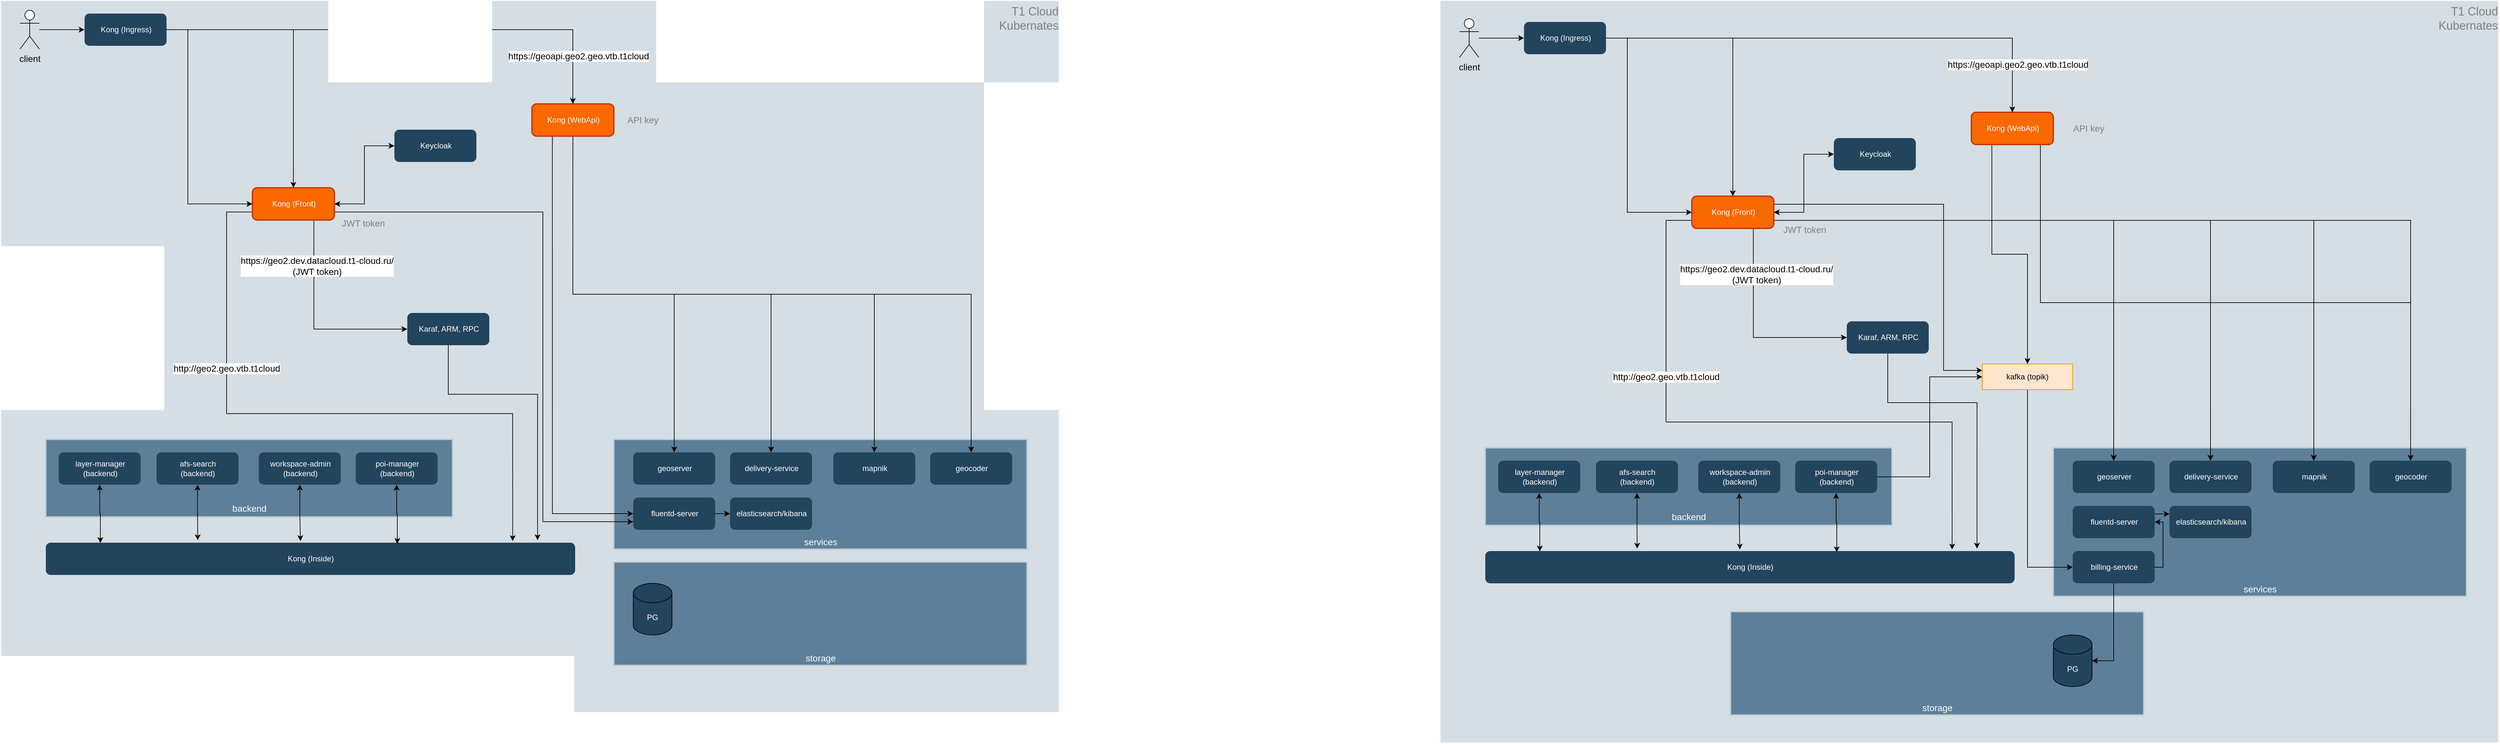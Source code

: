 <mxfile version="20.3.0" type="github">
  <diagram id="6a731a19-8d31-9384-78a2-239565b7b9f0" name="Page-1">
    <mxGraphModel dx="3200" dy="1961" grid="1" gridSize="10" guides="1" tooltips="1" connect="1" arrows="1" fold="1" page="1" pageScale="1" pageWidth="1169" pageHeight="827" background="none" math="0" shadow="0">
      <root>
        <mxCell id="0" />
        <mxCell id="1" parent="0" />
        <mxCell id="kNpQ0YJn1C1lWgYco5G6-154" value="&lt;font color=&quot;#808080&quot;&gt;Т1 Cloud&lt;br&gt;Kubernates&lt;br&gt;&lt;/font&gt;" style="strokeColor=#FFFFFF;fillColor=#BAC8D3;fontSize=18;strokeWidth=2;fontFamily=Helvetica;html=1;opacity=60;verticalAlign=top;align=right;" parent="1" vertex="1">
          <mxGeometry x="-1150" y="-120" width="1640" height="1103" as="geometry" />
        </mxCell>
        <mxCell id="GQ7Lvsu4GYa7vV83-Fdy-114" value="storage" style="strokeColor=#BAC8D3;fillColor=#5d7f99;fontSize=14;strokeWidth=2;horizontal=1;fontFamily=Helvetica;html=1;labelBackgroundColor=none;fontColor=#FFFFFF;verticalAlign=bottom;" parent="1" vertex="1">
          <mxGeometry x="-200" y="750" width="640" height="160" as="geometry" />
        </mxCell>
        <mxCell id="kNpQ0YJn1C1lWgYco5G6-227" style="edgeStyle=orthogonalEdgeStyle;rounded=0;orthogonalLoop=1;jettySize=auto;html=1;entryX=0.5;entryY=0;entryDx=0;entryDy=0;fontSize=14;fontColor=#808080;startArrow=none;startFill=0;" parent="1" source="kNpQ0YJn1C1lWgYco5G6-224" target="kNpQ0YJn1C1lWgYco5G6-144" edge="1">
          <mxGeometry relative="1" as="geometry" />
        </mxCell>
        <mxCell id="kNpQ0YJn1C1lWgYco5G6-166" value="services" style="strokeColor=#BAC8D3;fillColor=#5d7f99;fontSize=14;strokeWidth=2;horizontal=1;fontFamily=Helvetica;html=1;labelBackgroundColor=none;fontColor=#FFFFFF;verticalAlign=bottom;" parent="1" vertex="1">
          <mxGeometry x="-200" y="560" width="640" height="170" as="geometry" />
        </mxCell>
        <mxCell id="kNpQ0YJn1C1lWgYco5G6-163" value="&lt;font style=&quot;font-size: 14px;&quot;&gt;backend&lt;/font&gt;" style="strokeColor=#BAC8D3;fillColor=#5d7f99;fontSize=19;strokeWidth=2;horizontal=1;fontFamily=Helvetica;html=1;labelBackgroundColor=none;fontColor=#FFFFFF;verticalAlign=bottom;" parent="1" vertex="1">
          <mxGeometry x="-1080" y="560" width="630" height="120" as="geometry" />
        </mxCell>
        <mxCell id="kNpQ0YJn1C1lWgYco5G6-237" style="edgeStyle=orthogonalEdgeStyle;rounded=0;orthogonalLoop=1;jettySize=auto;html=1;exitX=0.75;exitY=1;exitDx=0;exitDy=0;entryX=0;entryY=0.5;entryDx=0;entryDy=0;fontSize=14;fontColor=#808080;startArrow=none;startFill=0;" parent="1" source="kNpQ0YJn1C1lWgYco5G6-144" target="kNpQ0YJn1C1lWgYco5G6-147" edge="1">
          <mxGeometry relative="1" as="geometry" />
        </mxCell>
        <mxCell id="kNpQ0YJn1C1lWgYco5G6-238" style="edgeStyle=orthogonalEdgeStyle;rounded=0;orthogonalLoop=1;jettySize=auto;html=1;exitX=1;exitY=0.5;exitDx=0;exitDy=0;entryX=0;entryY=0.5;entryDx=0;entryDy=0;fontSize=14;fontColor=#808080;startArrow=classic;startFill=1;" parent="1" source="kNpQ0YJn1C1lWgYco5G6-144" target="kNpQ0YJn1C1lWgYco5G6-152" edge="1">
          <mxGeometry relative="1" as="geometry" />
        </mxCell>
        <mxCell id="kNpQ0YJn1C1lWgYco5G6-239" style="edgeStyle=orthogonalEdgeStyle;rounded=0;orthogonalLoop=1;jettySize=auto;html=1;exitX=0;exitY=0.75;exitDx=0;exitDy=0;entryX=0.882;entryY=-0.049;entryDx=0;entryDy=0;entryPerimeter=0;fontSize=14;fontColor=#808080;startArrow=none;startFill=0;" parent="1" source="kNpQ0YJn1C1lWgYco5G6-144" target="kNpQ0YJn1C1lWgYco5G6-145" edge="1">
          <mxGeometry relative="1" as="geometry">
            <Array as="points">
              <mxPoint x="-800" y="207" />
              <mxPoint x="-800" y="520" />
              <mxPoint x="-357" y="520" />
            </Array>
          </mxGeometry>
        </mxCell>
        <mxCell id="TXz0VcWXLnbXg2Iv4XQg-5" style="edgeStyle=orthogonalEdgeStyle;rounded=0;orthogonalLoop=1;jettySize=auto;html=1;exitX=1;exitY=0.75;exitDx=0;exitDy=0;entryX=0;entryY=0.75;entryDx=0;entryDy=0;fontColor=#FFFFFF;" edge="1" parent="1" source="kNpQ0YJn1C1lWgYco5G6-144" target="GQ7Lvsu4GYa7vV83-Fdy-4">
          <mxGeometry relative="1" as="geometry">
            <Array as="points">
              <mxPoint x="-310" y="207" />
              <mxPoint x="-310" y="688" />
            </Array>
          </mxGeometry>
        </mxCell>
        <mxCell id="kNpQ0YJn1C1lWgYco5G6-144" value="Kong (Front)" style="rounded=1;fillColor=#fa6800;strokeColor=#C73500;strokeWidth=2;fontFamily=Helvetica;html=1;fontColor=#FFFFFF;" parent="1" vertex="1">
          <mxGeometry x="-759.996" y="170" width="127" height="50" as="geometry" />
        </mxCell>
        <mxCell id="kNpQ0YJn1C1lWgYco5G6-145" value="&lt;font color=&quot;#ffffff&quot;&gt;Kong (Inside)&lt;/font&gt;" style="rounded=1;fillColor=#23445D;strokeColor=none;strokeWidth=2;fontFamily=Helvetica;html=1;gradientColor=none;" parent="1" vertex="1">
          <mxGeometry x="-1080" y="720" width="820" height="50" as="geometry" />
        </mxCell>
        <mxCell id="kNpQ0YJn1C1lWgYco5G6-228" style="edgeStyle=orthogonalEdgeStyle;rounded=0;orthogonalLoop=1;jettySize=auto;html=1;exitX=0.5;exitY=1;exitDx=0;exitDy=0;entryX=0.5;entryY=0;entryDx=0;entryDy=0;fontSize=14;fontColor=#808080;startArrow=none;startFill=0;" parent="1" source="kNpQ0YJn1C1lWgYco5G6-146" target="kNpQ0YJn1C1lWgYco5G6-157" edge="1">
          <mxGeometry relative="1" as="geometry" />
        </mxCell>
        <mxCell id="kNpQ0YJn1C1lWgYco5G6-229" style="edgeStyle=orthogonalEdgeStyle;rounded=0;orthogonalLoop=1;jettySize=auto;html=1;entryX=0.5;entryY=0;entryDx=0;entryDy=0;fontSize=14;fontColor=#808080;startArrow=none;startFill=0;exitX=0.5;exitY=1;exitDx=0;exitDy=0;" parent="1" source="kNpQ0YJn1C1lWgYco5G6-146" target="kNpQ0YJn1C1lWgYco5G6-156" edge="1">
          <mxGeometry relative="1" as="geometry" />
        </mxCell>
        <mxCell id="kNpQ0YJn1C1lWgYco5G6-230" style="edgeStyle=orthogonalEdgeStyle;rounded=0;orthogonalLoop=1;jettySize=auto;html=1;exitX=0.5;exitY=1;exitDx=0;exitDy=0;entryX=0.5;entryY=0;entryDx=0;entryDy=0;fontSize=14;fontColor=#808080;startArrow=none;startFill=0;" parent="1" source="kNpQ0YJn1C1lWgYco5G6-146" target="kNpQ0YJn1C1lWgYco5G6-158" edge="1">
          <mxGeometry relative="1" as="geometry" />
        </mxCell>
        <mxCell id="kNpQ0YJn1C1lWgYco5G6-242" style="edgeStyle=orthogonalEdgeStyle;rounded=0;orthogonalLoop=1;jettySize=auto;html=1;exitX=0.5;exitY=1;exitDx=0;exitDy=0;entryX=0.5;entryY=0;entryDx=0;entryDy=0;fontSize=14;fontColor=#808080;startArrow=none;startFill=0;" parent="1" source="kNpQ0YJn1C1lWgYco5G6-146" target="kNpQ0YJn1C1lWgYco5G6-241" edge="1">
          <mxGeometry relative="1" as="geometry" />
        </mxCell>
        <mxCell id="TXz0VcWXLnbXg2Iv4XQg-7" style="edgeStyle=orthogonalEdgeStyle;rounded=0;orthogonalLoop=1;jettySize=auto;html=1;exitX=0.25;exitY=1;exitDx=0;exitDy=0;entryX=0;entryY=0.5;entryDx=0;entryDy=0;fontColor=#FFFFFF;" edge="1" parent="1" source="kNpQ0YJn1C1lWgYco5G6-146" target="GQ7Lvsu4GYa7vV83-Fdy-4">
          <mxGeometry relative="1" as="geometry" />
        </mxCell>
        <mxCell id="kNpQ0YJn1C1lWgYco5G6-146" value="&lt;font color=&quot;#ffffff&quot;&gt;Kong (WebApi)&lt;/font&gt;" style="rounded=1;fillColor=#fa6800;strokeColor=#C73500;strokeWidth=2;fontFamily=Helvetica;html=1;fontColor=#000000;" parent="1" vertex="1">
          <mxGeometry x="-326.996" y="40" width="127" height="50" as="geometry" />
        </mxCell>
        <mxCell id="kNpQ0YJn1C1lWgYco5G6-240" style="edgeStyle=orthogonalEdgeStyle;rounded=0;orthogonalLoop=1;jettySize=auto;html=1;exitX=0.5;exitY=1;exitDx=0;exitDy=0;entryX=0.929;entryY=-0.077;entryDx=0;entryDy=0;entryPerimeter=0;fontSize=14;fontColor=#808080;startArrow=none;startFill=0;" parent="1" source="kNpQ0YJn1C1lWgYco5G6-147" target="kNpQ0YJn1C1lWgYco5G6-145" edge="1">
          <mxGeometry relative="1" as="geometry">
            <Array as="points">
              <mxPoint x="-456" y="490" />
              <mxPoint x="-318" y="490" />
            </Array>
          </mxGeometry>
        </mxCell>
        <mxCell id="kNpQ0YJn1C1lWgYco5G6-147" value="&lt;span style=&quot;color: rgb(255, 255, 255);&quot;&gt;Karaf, ARM,&amp;nbsp;&lt;/span&gt;&lt;font color=&quot;#ffffff&quot;&gt;RPC&lt;/font&gt;" style="rounded=1;fillColor=#23445D;strokeColor=none;strokeWidth=2;fontFamily=Helvetica;html=1;gradientColor=none;" parent="1" vertex="1">
          <mxGeometry x="-519.996" y="364" width="127" height="50" as="geometry" />
        </mxCell>
        <mxCell id="kNpQ0YJn1C1lWgYco5G6-197" style="edgeStyle=orthogonalEdgeStyle;rounded=0;orthogonalLoop=1;jettySize=auto;html=1;entryX=0.287;entryY=-0.077;entryDx=0;entryDy=0;entryPerimeter=0;fontSize=14;startArrow=classic;startFill=1;" parent="1" source="kNpQ0YJn1C1lWgYco5G6-148" target="kNpQ0YJn1C1lWgYco5G6-145" edge="1">
          <mxGeometry relative="1" as="geometry" />
        </mxCell>
        <mxCell id="kNpQ0YJn1C1lWgYco5G6-148" value="&lt;font color=&quot;#ffffff&quot;&gt;afs-search&lt;br&gt;(backend)&lt;/font&gt;" style="rounded=1;fillColor=#23445D;strokeColor=none;strokeWidth=2;fontFamily=Helvetica;html=1;gradientColor=none;" parent="1" vertex="1">
          <mxGeometry x="-908.496" y="580" width="127" height="50" as="geometry" />
        </mxCell>
        <mxCell id="kNpQ0YJn1C1lWgYco5G6-198" style="edgeStyle=orthogonalEdgeStyle;rounded=0;orthogonalLoop=1;jettySize=auto;html=1;entryX=0.481;entryY=-0.049;entryDx=0;entryDy=0;entryPerimeter=0;fontSize=14;startArrow=classic;startFill=1;" parent="1" source="kNpQ0YJn1C1lWgYco5G6-149" target="kNpQ0YJn1C1lWgYco5G6-145" edge="1">
          <mxGeometry relative="1" as="geometry" />
        </mxCell>
        <mxCell id="kNpQ0YJn1C1lWgYco5G6-149" value="&lt;font color=&quot;#ffffff&quot;&gt;workspace-admin&lt;br&gt;(backend)&lt;/font&gt;" style="rounded=1;fillColor=#23445D;strokeColor=none;strokeWidth=2;fontFamily=Helvetica;html=1;gradientColor=none;" parent="1" vertex="1">
          <mxGeometry x="-749.996" y="580" width="127" height="50" as="geometry" />
        </mxCell>
        <mxCell id="kNpQ0YJn1C1lWgYco5G6-196" style="edgeStyle=orthogonalEdgeStyle;rounded=0;orthogonalLoop=1;jettySize=auto;html=1;exitX=0.5;exitY=1;exitDx=0;exitDy=0;entryX=0.103;entryY=0.009;entryDx=0;entryDy=0;entryPerimeter=0;fontSize=14;startArrow=classic;startFill=1;" parent="1" source="kNpQ0YJn1C1lWgYco5G6-150" target="kNpQ0YJn1C1lWgYco5G6-145" edge="1">
          <mxGeometry relative="1" as="geometry" />
        </mxCell>
        <mxCell id="kNpQ0YJn1C1lWgYco5G6-150" value="&lt;font color=&quot;#ffffff&quot;&gt;layer-manager&lt;br&gt;(backend)&lt;/font&gt;" style="rounded=1;fillColor=#23445D;strokeColor=none;strokeWidth=2;fontFamily=Helvetica;html=1;gradientColor=none;" parent="1" vertex="1">
          <mxGeometry x="-1059.996" y="580" width="127" height="50" as="geometry" />
        </mxCell>
        <mxCell id="kNpQ0YJn1C1lWgYco5G6-199" style="edgeStyle=orthogonalEdgeStyle;rounded=0;orthogonalLoop=1;jettySize=auto;html=1;entryX=0.664;entryY=0.037;entryDx=0;entryDy=0;entryPerimeter=0;fontSize=14;startArrow=classic;startFill=1;" parent="1" source="kNpQ0YJn1C1lWgYco5G6-151" target="kNpQ0YJn1C1lWgYco5G6-145" edge="1">
          <mxGeometry relative="1" as="geometry" />
        </mxCell>
        <mxCell id="kNpQ0YJn1C1lWgYco5G6-151" value="&lt;font color=&quot;#ffffff&quot;&gt;poi-manager&lt;br&gt;(backend)&lt;/font&gt;" style="rounded=1;fillColor=#23445D;strokeColor=none;strokeWidth=2;fontFamily=Helvetica;html=1;gradientColor=none;" parent="1" vertex="1">
          <mxGeometry x="-599.996" y="580" width="127" height="50" as="geometry" />
        </mxCell>
        <mxCell id="kNpQ0YJn1C1lWgYco5G6-152" value="&lt;font color=&quot;#ffffff&quot;&gt;Keycloak&lt;/font&gt;" style="rounded=1;fillColor=#23445D;strokeColor=none;strokeWidth=2;fontFamily=Helvetica;html=1;gradientColor=none;" parent="1" vertex="1">
          <mxGeometry x="-539.996" y="80" width="127" height="50" as="geometry" />
        </mxCell>
        <mxCell id="kNpQ0YJn1C1lWgYco5G6-156" value="&lt;font color=&quot;#ffffff&quot;&gt;delivery-service&lt;br&gt;&lt;/font&gt;" style="rounded=1;fillColor=#23445D;strokeColor=none;strokeWidth=2;fontFamily=Helvetica;html=1;gradientColor=none;" parent="1" vertex="1">
          <mxGeometry x="-19.996" y="580" width="127" height="50" as="geometry" />
        </mxCell>
        <mxCell id="kNpQ0YJn1C1lWgYco5G6-157" value="&lt;font color=&quot;#ffffff&quot;&gt;geoserver&lt;br&gt;&lt;/font&gt;" style="rounded=1;fillColor=#23445D;strokeColor=none;strokeWidth=2;fontFamily=Helvetica;html=1;gradientColor=none;" parent="1" vertex="1">
          <mxGeometry x="-169.996" y="580" width="127" height="50" as="geometry" />
        </mxCell>
        <mxCell id="kNpQ0YJn1C1lWgYco5G6-158" value="&lt;font color=&quot;#ffffff&quot;&gt;mapnik&lt;br&gt;&lt;/font&gt;" style="rounded=1;fillColor=#23445D;strokeColor=none;strokeWidth=2;fontFamily=Helvetica;html=1;gradientColor=none;" parent="1" vertex="1">
          <mxGeometry x="140.004" y="580" width="127" height="50" as="geometry" />
        </mxCell>
        <mxCell id="kNpQ0YJn1C1lWgYco5G6-173" style="edgeStyle=orthogonalEdgeStyle;rounded=0;orthogonalLoop=1;jettySize=auto;html=1;entryX=0.5;entryY=0;entryDx=0;entryDy=0;fontSize=14;exitX=1;exitY=0.5;exitDx=0;exitDy=0;" parent="1" source="kNpQ0YJn1C1lWgYco5G6-224" target="kNpQ0YJn1C1lWgYco5G6-146" edge="1">
          <mxGeometry relative="1" as="geometry" />
        </mxCell>
        <mxCell id="kNpQ0YJn1C1lWgYco5G6-213" value="https://geoapi.geo2.geo.vtb.t1cloud" style="edgeLabel;html=1;align=center;verticalAlign=middle;resizable=0;points=[];fontSize=14;" parent="kNpQ0YJn1C1lWgYco5G6-173" vertex="1" connectable="0">
          <mxGeometry x="0.695" y="4" relative="1" as="geometry">
            <mxPoint x="4" y="39" as="offset" />
          </mxGeometry>
        </mxCell>
        <mxCell id="kNpQ0YJn1C1lWgYco5G6-187" value="http://geo2.geo.vtb.t1cloud" style="edgeStyle=orthogonalEdgeStyle;rounded=0;orthogonalLoop=1;jettySize=auto;html=1;entryX=0;entryY=0.5;entryDx=0;entryDy=0;fontSize=14;exitX=1;exitY=0.5;exitDx=0;exitDy=0;" parent="1" source="kNpQ0YJn1C1lWgYco5G6-224" target="kNpQ0YJn1C1lWgYco5G6-144" edge="1">
          <mxGeometry x="0.801" y="-255" relative="1" as="geometry">
            <Array as="points">
              <mxPoint x="-860" y="-75" />
              <mxPoint x="-860" y="195" />
            </Array>
            <mxPoint as="offset" />
          </mxGeometry>
        </mxCell>
        <mxCell id="kNpQ0YJn1C1lWgYco5G6-211" value="https://geo2.dev.datacloud.t1-cloud.ru/&lt;br&gt;(JWT token)" style="edgeLabel;html=1;align=center;verticalAlign=middle;resizable=0;points=[];fontSize=14;" parent="kNpQ0YJn1C1lWgYco5G6-187" vertex="1" connectable="0">
          <mxGeometry x="-0.58" relative="1" as="geometry">
            <mxPoint x="200" y="314" as="offset" />
          </mxGeometry>
        </mxCell>
        <mxCell id="kNpQ0YJn1C1lWgYco5G6-233" style="edgeStyle=orthogonalEdgeStyle;rounded=0;orthogonalLoop=1;jettySize=auto;html=1;entryX=0;entryY=0.5;entryDx=0;entryDy=0;fontSize=14;fontColor=#808080;startArrow=none;startFill=0;" parent="1" source="kNpQ0YJn1C1lWgYco5G6-169" target="kNpQ0YJn1C1lWgYco5G6-224" edge="1">
          <mxGeometry relative="1" as="geometry" />
        </mxCell>
        <mxCell id="kNpQ0YJn1C1lWgYco5G6-169" value="client" style="shape=umlActor;verticalLabelPosition=bottom;verticalAlign=top;html=1;outlineConnect=0;fontSize=14;" parent="1" vertex="1">
          <mxGeometry x="-1120" y="-105" width="30" height="60" as="geometry" />
        </mxCell>
        <mxCell id="kNpQ0YJn1C1lWgYco5G6-224" value="&lt;font color=&quot;#ffffff&quot;&gt;Kong (Ingress)&lt;/font&gt;" style="rounded=1;fillColor=#23445D;strokeColor=none;strokeWidth=2;fontFamily=Helvetica;html=1;gradientColor=none;" parent="1" vertex="1">
          <mxGeometry x="-1019.996" y="-100" width="127" height="50" as="geometry" />
        </mxCell>
        <mxCell id="kNpQ0YJn1C1lWgYco5G6-241" value="&lt;font color=&quot;#ffffff&quot;&gt;geocoder&lt;br&gt;&lt;/font&gt;" style="rounded=1;fillColor=#23445D;strokeColor=none;strokeWidth=2;fontFamily=Helvetica;html=1;gradientColor=none;" parent="1" vertex="1">
          <mxGeometry x="290.004" y="580" width="127" height="50" as="geometry" />
        </mxCell>
        <mxCell id="GQ7Lvsu4GYa7vV83-Fdy-14" style="edgeStyle=orthogonalEdgeStyle;rounded=0;orthogonalLoop=1;jettySize=auto;html=1;exitX=1;exitY=0.5;exitDx=0;exitDy=0;fontColor=#FFFFFF;" parent="1" source="GQ7Lvsu4GYa7vV83-Fdy-4" edge="1">
          <mxGeometry relative="1" as="geometry">
            <mxPoint x="-20" y="675" as="targetPoint" />
          </mxGeometry>
        </mxCell>
        <mxCell id="GQ7Lvsu4GYa7vV83-Fdy-4" value="&lt;font color=&quot;#ffffff&quot;&gt;fluentd-server&lt;br&gt;&lt;/font&gt;" style="rounded=1;fillColor=#23445D;strokeColor=none;strokeWidth=2;fontFamily=Helvetica;html=1;gradientColor=none;" parent="1" vertex="1">
          <mxGeometry x="-169.996" y="650" width="127" height="50" as="geometry" />
        </mxCell>
        <mxCell id="GQ7Lvsu4GYa7vV83-Fdy-13" value="&lt;font color=&quot;#ffffff&quot;&gt;elasticsearch/kibana&lt;br&gt;&lt;/font&gt;" style="rounded=1;fillColor=#23445D;strokeColor=none;strokeWidth=2;fontFamily=Helvetica;html=1;gradientColor=none;" parent="1" vertex="1">
          <mxGeometry x="-19.996" y="650" width="127" height="50" as="geometry" />
        </mxCell>
        <mxCell id="GQ7Lvsu4GYa7vV83-Fdy-64" value="&lt;font color=&quot;#808080&quot;&gt;Т1 Cloud&lt;br&gt;Kubernates&lt;br&gt;&lt;/font&gt;" style="strokeColor=#FFFFFF;fillColor=#BAC8D3;fontSize=18;strokeWidth=2;fontFamily=Helvetica;html=1;opacity=60;verticalAlign=top;align=right;" parent="1" vertex="1">
          <mxGeometry x="1080" y="-120" width="1640" height="1150" as="geometry" />
        </mxCell>
        <mxCell id="GQ7Lvsu4GYa7vV83-Fdy-65" style="edgeStyle=orthogonalEdgeStyle;rounded=0;orthogonalLoop=1;jettySize=auto;html=1;entryX=0.5;entryY=0;entryDx=0;entryDy=0;fontSize=14;fontColor=#808080;startArrow=none;startFill=0;" parent="1" source="GQ7Lvsu4GYa7vV83-Fdy-100" target="GQ7Lvsu4GYa7vV83-Fdy-71" edge="1">
          <mxGeometry relative="1" as="geometry" />
        </mxCell>
        <mxCell id="GQ7Lvsu4GYa7vV83-Fdy-66" value="services" style="strokeColor=#BAC8D3;fillColor=#5d7f99;fontSize=14;strokeWidth=2;horizontal=1;fontFamily=Helvetica;html=1;labelBackgroundColor=none;fontColor=#FFFFFF;verticalAlign=bottom;" parent="1" vertex="1">
          <mxGeometry x="2030" y="573" width="640" height="230" as="geometry" />
        </mxCell>
        <mxCell id="GQ7Lvsu4GYa7vV83-Fdy-67" value="&lt;font style=&quot;font-size: 14px;&quot;&gt;backend&lt;/font&gt;" style="strokeColor=#BAC8D3;fillColor=#5d7f99;fontSize=19;strokeWidth=2;horizontal=1;fontFamily=Helvetica;html=1;labelBackgroundColor=none;fontColor=#FFFFFF;verticalAlign=bottom;" parent="1" vertex="1">
          <mxGeometry x="1150" y="573" width="630" height="120" as="geometry" />
        </mxCell>
        <mxCell id="GQ7Lvsu4GYa7vV83-Fdy-68" style="edgeStyle=orthogonalEdgeStyle;rounded=0;orthogonalLoop=1;jettySize=auto;html=1;exitX=0.75;exitY=1;exitDx=0;exitDy=0;entryX=0;entryY=0.5;entryDx=0;entryDy=0;fontSize=14;fontColor=#808080;startArrow=none;startFill=0;" parent="1" source="GQ7Lvsu4GYa7vV83-Fdy-71" target="GQ7Lvsu4GYa7vV83-Fdy-81" edge="1">
          <mxGeometry relative="1" as="geometry" />
        </mxCell>
        <mxCell id="GQ7Lvsu4GYa7vV83-Fdy-69" style="edgeStyle=orthogonalEdgeStyle;rounded=0;orthogonalLoop=1;jettySize=auto;html=1;exitX=1;exitY=0.5;exitDx=0;exitDy=0;entryX=0;entryY=0.5;entryDx=0;entryDy=0;fontSize=14;fontColor=#808080;startArrow=classic;startFill=1;" parent="1" source="GQ7Lvsu4GYa7vV83-Fdy-71" target="GQ7Lvsu4GYa7vV83-Fdy-90" edge="1">
          <mxGeometry relative="1" as="geometry" />
        </mxCell>
        <mxCell id="GQ7Lvsu4GYa7vV83-Fdy-70" style="edgeStyle=orthogonalEdgeStyle;rounded=0;orthogonalLoop=1;jettySize=auto;html=1;exitX=0;exitY=0.75;exitDx=0;exitDy=0;entryX=0.882;entryY=-0.049;entryDx=0;entryDy=0;entryPerimeter=0;fontSize=14;fontColor=#808080;startArrow=none;startFill=0;" parent="1" source="GQ7Lvsu4GYa7vV83-Fdy-71" target="GQ7Lvsu4GYa7vV83-Fdy-72" edge="1">
          <mxGeometry relative="1" as="geometry">
            <Array as="points">
              <mxPoint x="1430" y="220" />
              <mxPoint x="1430" y="533" />
              <mxPoint x="1873" y="533" />
            </Array>
          </mxGeometry>
        </mxCell>
        <mxCell id="TXz0VcWXLnbXg2Iv4XQg-1" style="edgeStyle=orthogonalEdgeStyle;rounded=0;orthogonalLoop=1;jettySize=auto;html=1;exitX=1;exitY=0.75;exitDx=0;exitDy=0;entryX=0.5;entryY=0;entryDx=0;entryDy=0;" edge="1" parent="1" source="GQ7Lvsu4GYa7vV83-Fdy-71" target="GQ7Lvsu4GYa7vV83-Fdy-92">
          <mxGeometry relative="1" as="geometry" />
        </mxCell>
        <mxCell id="TXz0VcWXLnbXg2Iv4XQg-2" style="edgeStyle=orthogonalEdgeStyle;rounded=0;orthogonalLoop=1;jettySize=auto;html=1;exitX=1;exitY=0.75;exitDx=0;exitDy=0;entryX=0.5;entryY=0;entryDx=0;entryDy=0;" edge="1" parent="1" source="GQ7Lvsu4GYa7vV83-Fdy-71" target="GQ7Lvsu4GYa7vV83-Fdy-91">
          <mxGeometry relative="1" as="geometry" />
        </mxCell>
        <mxCell id="TXz0VcWXLnbXg2Iv4XQg-3" style="edgeStyle=orthogonalEdgeStyle;rounded=0;orthogonalLoop=1;jettySize=auto;html=1;exitX=1;exitY=0.75;exitDx=0;exitDy=0;entryX=0.5;entryY=0;entryDx=0;entryDy=0;" edge="1" parent="1" source="GQ7Lvsu4GYa7vV83-Fdy-71" target="GQ7Lvsu4GYa7vV83-Fdy-93">
          <mxGeometry relative="1" as="geometry" />
        </mxCell>
        <mxCell id="TXz0VcWXLnbXg2Iv4XQg-4" style="edgeStyle=orthogonalEdgeStyle;rounded=0;orthogonalLoop=1;jettySize=auto;html=1;exitX=1;exitY=0.75;exitDx=0;exitDy=0;entryX=0.5;entryY=0;entryDx=0;entryDy=0;" edge="1" parent="1" source="GQ7Lvsu4GYa7vV83-Fdy-71" target="GQ7Lvsu4GYa7vV83-Fdy-101">
          <mxGeometry relative="1" as="geometry" />
        </mxCell>
        <mxCell id="TXz0VcWXLnbXg2Iv4XQg-8" style="edgeStyle=orthogonalEdgeStyle;rounded=0;orthogonalLoop=1;jettySize=auto;html=1;exitX=1;exitY=0.25;exitDx=0;exitDy=0;entryX=0;entryY=0.25;entryDx=0;entryDy=0;fontColor=#FFFFFF;" edge="1" parent="1" source="GQ7Lvsu4GYa7vV83-Fdy-71" target="GQ7Lvsu4GYa7vV83-Fdy-108">
          <mxGeometry relative="1" as="geometry">
            <Array as="points">
              <mxPoint x="1860" y="196" />
              <mxPoint x="1860" y="453" />
            </Array>
          </mxGeometry>
        </mxCell>
        <mxCell id="GQ7Lvsu4GYa7vV83-Fdy-71" value="Kong (Front)" style="rounded=1;fillColor=#fa6800;strokeColor=#C73500;strokeWidth=2;fontFamily=Helvetica;html=1;fontColor=#FFFFFF;" parent="1" vertex="1">
          <mxGeometry x="1470.004" y="183" width="127" height="50" as="geometry" />
        </mxCell>
        <mxCell id="GQ7Lvsu4GYa7vV83-Fdy-72" value="&lt;font color=&quot;#ffffff&quot;&gt;Kong (Inside)&lt;/font&gt;" style="rounded=1;fillColor=#23445D;strokeColor=none;strokeWidth=2;fontFamily=Helvetica;html=1;gradientColor=none;" parent="1" vertex="1">
          <mxGeometry x="1150" y="733" width="820" height="50" as="geometry" />
        </mxCell>
        <mxCell id="GQ7Lvsu4GYa7vV83-Fdy-73" style="edgeStyle=orthogonalEdgeStyle;rounded=0;orthogonalLoop=1;jettySize=auto;html=1;exitX=0.5;exitY=1;exitDx=0;exitDy=0;entryX=0.5;entryY=0;entryDx=0;entryDy=0;fontSize=14;fontColor=#808080;startArrow=none;startFill=0;" parent="1" source="GQ7Lvsu4GYa7vV83-Fdy-78" target="GQ7Lvsu4GYa7vV83-Fdy-92" edge="1">
          <mxGeometry relative="1" as="geometry">
            <Array as="points">
              <mxPoint x="2010" y="103" />
              <mxPoint x="2010" y="348" />
              <mxPoint x="2124" y="348" />
            </Array>
          </mxGeometry>
        </mxCell>
        <mxCell id="GQ7Lvsu4GYa7vV83-Fdy-74" style="edgeStyle=orthogonalEdgeStyle;rounded=0;orthogonalLoop=1;jettySize=auto;html=1;entryX=0.5;entryY=0;entryDx=0;entryDy=0;fontSize=14;fontColor=#808080;startArrow=none;startFill=0;exitX=0.5;exitY=1;exitDx=0;exitDy=0;" parent="1" source="GQ7Lvsu4GYa7vV83-Fdy-78" target="GQ7Lvsu4GYa7vV83-Fdy-91" edge="1">
          <mxGeometry relative="1" as="geometry">
            <Array as="points">
              <mxPoint x="2010" y="103" />
              <mxPoint x="2010" y="348" />
              <mxPoint x="2274" y="348" />
            </Array>
          </mxGeometry>
        </mxCell>
        <mxCell id="GQ7Lvsu4GYa7vV83-Fdy-75" style="edgeStyle=orthogonalEdgeStyle;rounded=0;orthogonalLoop=1;jettySize=auto;html=1;exitX=0.5;exitY=1;exitDx=0;exitDy=0;entryX=0.5;entryY=0;entryDx=0;entryDy=0;fontSize=14;fontColor=#808080;startArrow=none;startFill=0;" parent="1" source="GQ7Lvsu4GYa7vV83-Fdy-78" target="GQ7Lvsu4GYa7vV83-Fdy-93" edge="1">
          <mxGeometry relative="1" as="geometry">
            <Array as="points">
              <mxPoint x="2010" y="103" />
              <mxPoint x="2010" y="348" />
              <mxPoint x="2434" y="348" />
            </Array>
          </mxGeometry>
        </mxCell>
        <mxCell id="GQ7Lvsu4GYa7vV83-Fdy-76" style="edgeStyle=orthogonalEdgeStyle;rounded=0;orthogonalLoop=1;jettySize=auto;html=1;exitX=0.5;exitY=1;exitDx=0;exitDy=0;entryX=0.5;entryY=0;entryDx=0;entryDy=0;fontSize=14;fontColor=#808080;startArrow=none;startFill=0;" parent="1" source="GQ7Lvsu4GYa7vV83-Fdy-78" target="GQ7Lvsu4GYa7vV83-Fdy-101" edge="1">
          <mxGeometry relative="1" as="geometry">
            <Array as="points">
              <mxPoint x="2010" y="103" />
              <mxPoint x="2010" y="348" />
              <mxPoint x="2584" y="348" />
            </Array>
          </mxGeometry>
        </mxCell>
        <mxCell id="GQ7Lvsu4GYa7vV83-Fdy-77" style="edgeStyle=orthogonalEdgeStyle;rounded=0;orthogonalLoop=1;jettySize=auto;html=1;exitX=0.25;exitY=1;exitDx=0;exitDy=0;entryX=0.5;entryY=0;entryDx=0;entryDy=0;fontColor=#FFFFFF;" parent="1" source="GQ7Lvsu4GYa7vV83-Fdy-78" target="GQ7Lvsu4GYa7vV83-Fdy-108" edge="1">
          <mxGeometry relative="1" as="geometry" />
        </mxCell>
        <mxCell id="GQ7Lvsu4GYa7vV83-Fdy-78" value="&lt;font color=&quot;#ffffff&quot;&gt;Kong (WebApi)&lt;/font&gt;" style="rounded=1;fillColor=#fa6800;strokeColor=#C73500;strokeWidth=2;fontFamily=Helvetica;html=1;fontColor=#000000;" parent="1" vertex="1">
          <mxGeometry x="1903.004" y="53" width="127" height="50" as="geometry" />
        </mxCell>
        <mxCell id="GQ7Lvsu4GYa7vV83-Fdy-79" style="edgeStyle=orthogonalEdgeStyle;rounded=0;orthogonalLoop=1;jettySize=auto;html=1;exitX=0.5;exitY=1;exitDx=0;exitDy=0;entryX=0.929;entryY=-0.077;entryDx=0;entryDy=0;entryPerimeter=0;fontSize=14;fontColor=#808080;startArrow=none;startFill=0;" parent="1" source="GQ7Lvsu4GYa7vV83-Fdy-81" target="GQ7Lvsu4GYa7vV83-Fdy-72" edge="1">
          <mxGeometry relative="1" as="geometry">
            <Array as="points">
              <mxPoint x="1774" y="503" />
              <mxPoint x="1912" y="503" />
            </Array>
          </mxGeometry>
        </mxCell>
        <mxCell id="GQ7Lvsu4GYa7vV83-Fdy-81" value="&lt;span style=&quot;color: rgb(255, 255, 255);&quot;&gt;Karaf, ARM,&amp;nbsp;&lt;/span&gt;&lt;font color=&quot;#ffffff&quot;&gt;RPC&lt;/font&gt;" style="rounded=1;fillColor=#23445D;strokeColor=none;strokeWidth=2;fontFamily=Helvetica;html=1;fontColor=#000000;" parent="1" vertex="1">
          <mxGeometry x="1710.004" y="377" width="127" height="50" as="geometry" />
        </mxCell>
        <mxCell id="GQ7Lvsu4GYa7vV83-Fdy-82" style="edgeStyle=orthogonalEdgeStyle;rounded=0;orthogonalLoop=1;jettySize=auto;html=1;entryX=0.287;entryY=-0.077;entryDx=0;entryDy=0;entryPerimeter=0;fontSize=14;startArrow=classic;startFill=1;" parent="1" source="GQ7Lvsu4GYa7vV83-Fdy-83" target="GQ7Lvsu4GYa7vV83-Fdy-72" edge="1">
          <mxGeometry relative="1" as="geometry" />
        </mxCell>
        <mxCell id="GQ7Lvsu4GYa7vV83-Fdy-83" value="&lt;font color=&quot;#ffffff&quot;&gt;afs-search&lt;br&gt;(backend)&lt;/font&gt;" style="rounded=1;fillColor=#23445D;strokeColor=none;strokeWidth=2;fontFamily=Helvetica;html=1;gradientColor=none;" parent="1" vertex="1">
          <mxGeometry x="1321.504" y="593" width="127" height="50" as="geometry" />
        </mxCell>
        <mxCell id="GQ7Lvsu4GYa7vV83-Fdy-84" style="edgeStyle=orthogonalEdgeStyle;rounded=0;orthogonalLoop=1;jettySize=auto;html=1;entryX=0.481;entryY=-0.049;entryDx=0;entryDy=0;entryPerimeter=0;fontSize=14;startArrow=classic;startFill=1;" parent="1" source="GQ7Lvsu4GYa7vV83-Fdy-85" target="GQ7Lvsu4GYa7vV83-Fdy-72" edge="1">
          <mxGeometry relative="1" as="geometry" />
        </mxCell>
        <mxCell id="GQ7Lvsu4GYa7vV83-Fdy-85" value="&lt;font color=&quot;#ffffff&quot;&gt;workspace-admin&lt;br&gt;(backend)&lt;/font&gt;" style="rounded=1;fillColor=#23445D;strokeColor=none;strokeWidth=2;fontFamily=Helvetica;html=1;gradientColor=none;" parent="1" vertex="1">
          <mxGeometry x="1480.004" y="593" width="127" height="50" as="geometry" />
        </mxCell>
        <mxCell id="GQ7Lvsu4GYa7vV83-Fdy-86" style="edgeStyle=orthogonalEdgeStyle;rounded=0;orthogonalLoop=1;jettySize=auto;html=1;exitX=0.5;exitY=1;exitDx=0;exitDy=0;entryX=0.103;entryY=0.009;entryDx=0;entryDy=0;entryPerimeter=0;fontSize=14;startArrow=classic;startFill=1;" parent="1" source="GQ7Lvsu4GYa7vV83-Fdy-87" target="GQ7Lvsu4GYa7vV83-Fdy-72" edge="1">
          <mxGeometry relative="1" as="geometry" />
        </mxCell>
        <mxCell id="GQ7Lvsu4GYa7vV83-Fdy-87" value="&lt;font color=&quot;#ffffff&quot;&gt;layer-manager&lt;br&gt;(backend)&lt;/font&gt;" style="rounded=1;fillColor=#23445D;strokeColor=none;strokeWidth=2;fontFamily=Helvetica;html=1;gradientColor=none;" parent="1" vertex="1">
          <mxGeometry x="1170.004" y="593" width="127" height="50" as="geometry" />
        </mxCell>
        <mxCell id="GQ7Lvsu4GYa7vV83-Fdy-88" style="edgeStyle=orthogonalEdgeStyle;rounded=0;orthogonalLoop=1;jettySize=auto;html=1;entryX=0.664;entryY=0.037;entryDx=0;entryDy=0;entryPerimeter=0;fontSize=14;startArrow=classic;startFill=1;" parent="1" source="GQ7Lvsu4GYa7vV83-Fdy-89" target="GQ7Lvsu4GYa7vV83-Fdy-72" edge="1">
          <mxGeometry relative="1" as="geometry" />
        </mxCell>
        <mxCell id="GQ7Lvsu4GYa7vV83-Fdy-123" style="edgeStyle=orthogonalEdgeStyle;rounded=0;orthogonalLoop=1;jettySize=auto;html=1;exitX=1;exitY=0.5;exitDx=0;exitDy=0;entryX=0;entryY=0.5;entryDx=0;entryDy=0;fontColor=#FFFFFF;" parent="1" source="GQ7Lvsu4GYa7vV83-Fdy-89" target="GQ7Lvsu4GYa7vV83-Fdy-108" edge="1">
          <mxGeometry relative="1" as="geometry" />
        </mxCell>
        <mxCell id="GQ7Lvsu4GYa7vV83-Fdy-89" value="&lt;font color=&quot;#ffffff&quot;&gt;poi-manager&lt;br&gt;(backend)&lt;/font&gt;" style="rounded=1;fillColor=#23445D;strokeColor=none;strokeWidth=2;fontFamily=Helvetica;html=1;gradientColor=none;" parent="1" vertex="1">
          <mxGeometry x="1630.004" y="593" width="127" height="50" as="geometry" />
        </mxCell>
        <mxCell id="GQ7Lvsu4GYa7vV83-Fdy-90" value="&lt;font color=&quot;#ffffff&quot;&gt;Keycloak&lt;/font&gt;" style="rounded=1;fillColor=#23445D;strokeColor=none;strokeWidth=2;fontFamily=Helvetica;html=1;gradientColor=none;" parent="1" vertex="1">
          <mxGeometry x="1690.004" y="93" width="127" height="50" as="geometry" />
        </mxCell>
        <mxCell id="GQ7Lvsu4GYa7vV83-Fdy-91" value="&lt;font color=&quot;#ffffff&quot;&gt;delivery-service&lt;br&gt;&lt;/font&gt;" style="rounded=1;fillColor=#23445D;strokeColor=none;strokeWidth=2;fontFamily=Helvetica;html=1;gradientColor=none;" parent="1" vertex="1">
          <mxGeometry x="2210.004" y="593" width="127" height="50" as="geometry" />
        </mxCell>
        <mxCell id="GQ7Lvsu4GYa7vV83-Fdy-92" value="&lt;font color=&quot;#ffffff&quot;&gt;geoserver&lt;br&gt;&lt;/font&gt;" style="rounded=1;fillColor=#23445D;strokeColor=none;strokeWidth=2;fontFamily=Helvetica;html=1;gradientColor=none;" parent="1" vertex="1">
          <mxGeometry x="2060.004" y="593" width="127" height="50" as="geometry" />
        </mxCell>
        <mxCell id="GQ7Lvsu4GYa7vV83-Fdy-93" value="&lt;font color=&quot;#ffffff&quot;&gt;mapnik&lt;br&gt;&lt;/font&gt;" style="rounded=1;fillColor=#23445D;strokeColor=none;strokeWidth=2;fontFamily=Helvetica;html=1;gradientColor=none;" parent="1" vertex="1">
          <mxGeometry x="2370.004" y="593" width="127" height="50" as="geometry" />
        </mxCell>
        <mxCell id="GQ7Lvsu4GYa7vV83-Fdy-94" style="edgeStyle=orthogonalEdgeStyle;rounded=0;orthogonalLoop=1;jettySize=auto;html=1;entryX=0.5;entryY=0;entryDx=0;entryDy=0;fontSize=14;exitX=1;exitY=0.5;exitDx=0;exitDy=0;" parent="1" source="GQ7Lvsu4GYa7vV83-Fdy-100" target="GQ7Lvsu4GYa7vV83-Fdy-78" edge="1">
          <mxGeometry relative="1" as="geometry" />
        </mxCell>
        <mxCell id="GQ7Lvsu4GYa7vV83-Fdy-95" value="https://geoapi.geo2.geo.vtb.t1cloud" style="edgeLabel;html=1;align=center;verticalAlign=middle;resizable=0;points=[];fontSize=14;" parent="GQ7Lvsu4GYa7vV83-Fdy-94" vertex="1" connectable="0">
          <mxGeometry x="0.695" y="4" relative="1" as="geometry">
            <mxPoint x="4" y="39" as="offset" />
          </mxGeometry>
        </mxCell>
        <mxCell id="GQ7Lvsu4GYa7vV83-Fdy-96" value="http://geo2.geo.vtb.t1cloud" style="edgeStyle=orthogonalEdgeStyle;rounded=0;orthogonalLoop=1;jettySize=auto;html=1;entryX=0;entryY=0.5;entryDx=0;entryDy=0;fontSize=14;exitX=1;exitY=0.5;exitDx=0;exitDy=0;" parent="1" source="GQ7Lvsu4GYa7vV83-Fdy-100" target="GQ7Lvsu4GYa7vV83-Fdy-71" edge="1">
          <mxGeometry x="0.801" y="-255" relative="1" as="geometry">
            <Array as="points">
              <mxPoint x="1370" y="-62" />
              <mxPoint x="1370" y="208" />
            </Array>
            <mxPoint as="offset" />
          </mxGeometry>
        </mxCell>
        <mxCell id="GQ7Lvsu4GYa7vV83-Fdy-97" value="https://geo2.dev.datacloud.t1-cloud.ru/&lt;br&gt;(JWT token)" style="edgeLabel;html=1;align=center;verticalAlign=middle;resizable=0;points=[];fontSize=14;" parent="GQ7Lvsu4GYa7vV83-Fdy-96" vertex="1" connectable="0">
          <mxGeometry x="-0.58" relative="1" as="geometry">
            <mxPoint x="200" y="314" as="offset" />
          </mxGeometry>
        </mxCell>
        <mxCell id="GQ7Lvsu4GYa7vV83-Fdy-98" style="edgeStyle=orthogonalEdgeStyle;rounded=0;orthogonalLoop=1;jettySize=auto;html=1;entryX=0;entryY=0.5;entryDx=0;entryDy=0;fontSize=14;fontColor=#808080;startArrow=none;startFill=0;" parent="1" source="GQ7Lvsu4GYa7vV83-Fdy-99" target="GQ7Lvsu4GYa7vV83-Fdy-100" edge="1">
          <mxGeometry relative="1" as="geometry" />
        </mxCell>
        <mxCell id="GQ7Lvsu4GYa7vV83-Fdy-99" value="client" style="shape=umlActor;verticalLabelPosition=bottom;verticalAlign=top;html=1;outlineConnect=0;fontSize=14;" parent="1" vertex="1">
          <mxGeometry x="1110" y="-92" width="30" height="60" as="geometry" />
        </mxCell>
        <mxCell id="GQ7Lvsu4GYa7vV83-Fdy-100" value="&lt;font color=&quot;#ffffff&quot;&gt;Kong (Ingress)&lt;/font&gt;" style="rounded=1;fillColor=#23445D;strokeColor=none;strokeWidth=2;fontFamily=Helvetica;html=1;gradientColor=none;" parent="1" vertex="1">
          <mxGeometry x="1210.004" y="-87" width="127" height="50" as="geometry" />
        </mxCell>
        <mxCell id="GQ7Lvsu4GYa7vV83-Fdy-101" value="&lt;font color=&quot;#ffffff&quot;&gt;geocoder&lt;br&gt;&lt;/font&gt;" style="rounded=1;fillColor=#23445D;strokeColor=none;strokeWidth=2;fontFamily=Helvetica;html=1;gradientColor=none;" parent="1" vertex="1">
          <mxGeometry x="2520.004" y="593" width="127" height="50" as="geometry" />
        </mxCell>
        <mxCell id="GQ7Lvsu4GYa7vV83-Fdy-102" value="API key" style="text;html=1;strokeColor=none;fillColor=none;align=center;verticalAlign=middle;whiteSpace=wrap;rounded=0;fontSize=14;fontColor=#808080;" parent="1" vertex="1">
          <mxGeometry x="2040" y="63" width="90" height="30" as="geometry" />
        </mxCell>
        <mxCell id="GQ7Lvsu4GYa7vV83-Fdy-105" style="edgeStyle=orthogonalEdgeStyle;rounded=0;orthogonalLoop=1;jettySize=auto;html=1;exitX=1;exitY=0.25;exitDx=0;exitDy=0;entryX=0;entryY=0.25;entryDx=0;entryDy=0;fontColor=#FFFFFF;" parent="1" source="GQ7Lvsu4GYa7vV83-Fdy-106" target="GQ7Lvsu4GYa7vV83-Fdy-112" edge="1">
          <mxGeometry relative="1" as="geometry" />
        </mxCell>
        <mxCell id="GQ7Lvsu4GYa7vV83-Fdy-106" value="&lt;font color=&quot;#ffffff&quot;&gt;fluentd-server&lt;br&gt;&lt;/font&gt;" style="rounded=1;fillColor=#23445D;strokeColor=none;strokeWidth=2;fontFamily=Helvetica;html=1;gradientColor=none;" parent="1" vertex="1">
          <mxGeometry x="2060.004" y="663" width="127" height="50" as="geometry" />
        </mxCell>
        <mxCell id="GQ7Lvsu4GYa7vV83-Fdy-107" style="edgeStyle=orthogonalEdgeStyle;rounded=0;orthogonalLoop=1;jettySize=auto;html=1;exitX=0.5;exitY=1;exitDx=0;exitDy=0;entryX=0;entryY=0.5;entryDx=0;entryDy=0;fontColor=#FFFFFF;" parent="1" source="GQ7Lvsu4GYa7vV83-Fdy-108" target="GQ7Lvsu4GYa7vV83-Fdy-111" edge="1">
          <mxGeometry relative="1" as="geometry" />
        </mxCell>
        <mxCell id="GQ7Lvsu4GYa7vV83-Fdy-108" value="kafka (topik)" style="rounded=0;whiteSpace=wrap;html=1;fillColor=#ffe6cc;strokeColor=#d79b00;" parent="1" vertex="1">
          <mxGeometry x="1920" y="443" width="140" height="40" as="geometry" />
        </mxCell>
        <mxCell id="GQ7Lvsu4GYa7vV83-Fdy-110" style="edgeStyle=orthogonalEdgeStyle;rounded=0;orthogonalLoop=1;jettySize=auto;html=1;exitX=1;exitY=0.5;exitDx=0;exitDy=0;entryX=1;entryY=0.5;entryDx=0;entryDy=0;fontColor=#FFFFFF;" parent="1" source="GQ7Lvsu4GYa7vV83-Fdy-111" target="GQ7Lvsu4GYa7vV83-Fdy-106" edge="1">
          <mxGeometry relative="1" as="geometry">
            <Array as="points">
              <mxPoint x="2200" y="758" />
              <mxPoint x="2200" y="688" />
            </Array>
          </mxGeometry>
        </mxCell>
        <mxCell id="GQ7Lvsu4GYa7vV83-Fdy-111" value="&lt;font color=&quot;#ffffff&quot;&gt;billing-service&lt;br&gt;&lt;/font&gt;" style="rounded=1;fillColor=#23445D;strokeColor=none;strokeWidth=2;fontFamily=Helvetica;html=1;gradientColor=none;" parent="1" vertex="1">
          <mxGeometry x="2060.004" y="733" width="127" height="50" as="geometry" />
        </mxCell>
        <mxCell id="GQ7Lvsu4GYa7vV83-Fdy-112" value="&lt;font color=&quot;#ffffff&quot;&gt;elasticsearch/kibana&lt;br&gt;&lt;/font&gt;" style="rounded=1;fillColor=#23445D;strokeColor=none;strokeWidth=2;fontFamily=Helvetica;html=1;gradientColor=none;" parent="1" vertex="1">
          <mxGeometry x="2210.004" y="663" width="127" height="50" as="geometry" />
        </mxCell>
        <mxCell id="GQ7Lvsu4GYa7vV83-Fdy-113" value="PG" style="shape=cylinder3;whiteSpace=wrap;html=1;boundedLbl=1;backgroundOutline=1;size=15;fontColor=#FFFFFF;fillColor=#23445D;" parent="1" vertex="1">
          <mxGeometry x="-170" y="783" width="60" height="80" as="geometry" />
        </mxCell>
        <mxCell id="GQ7Lvsu4GYa7vV83-Fdy-115" value="storage" style="strokeColor=#BAC8D3;fillColor=#5d7f99;fontSize=14;strokeWidth=2;horizontal=1;fontFamily=Helvetica;html=1;labelBackgroundColor=none;fontColor=#FFFFFF;verticalAlign=bottom;" parent="1" vertex="1">
          <mxGeometry x="1530" y="827" width="640" height="160" as="geometry" />
        </mxCell>
        <mxCell id="GQ7Lvsu4GYa7vV83-Fdy-104" value="&lt;font color=&quot;#ffffff&quot;&gt;PG&lt;/font&gt;" style="shape=cylinder3;whiteSpace=wrap;html=1;boundedLbl=1;backgroundOutline=1;size=15;fillColor=#23445D;" parent="1" vertex="1">
          <mxGeometry x="2030" y="863" width="60" height="80" as="geometry" />
        </mxCell>
        <mxCell id="GQ7Lvsu4GYa7vV83-Fdy-109" style="edgeStyle=orthogonalEdgeStyle;rounded=0;orthogonalLoop=1;jettySize=auto;html=1;exitX=0.5;exitY=1;exitDx=0;exitDy=0;entryX=1;entryY=0.5;entryDx=0;entryDy=0;entryPerimeter=0;fontColor=#FFFFFF;" parent="1" source="GQ7Lvsu4GYa7vV83-Fdy-111" target="GQ7Lvsu4GYa7vV83-Fdy-104" edge="1">
          <mxGeometry relative="1" as="geometry" />
        </mxCell>
        <mxCell id="TXz0VcWXLnbXg2Iv4XQg-9" value="JWT token" style="text;html=1;strokeColor=none;fillColor=none;align=center;verticalAlign=middle;whiteSpace=wrap;rounded=0;fontSize=14;fontColor=#808080;" vertex="1" parent="1">
          <mxGeometry x="1600" y="220" width="90" height="30" as="geometry" />
        </mxCell>
        <mxCell id="TXz0VcWXLnbXg2Iv4XQg-10" value="API key" style="text;html=1;strokeColor=none;fillColor=none;align=center;verticalAlign=middle;whiteSpace=wrap;rounded=0;fontSize=14;fontColor=#808080;" vertex="1" parent="1">
          <mxGeometry x="-200" y="50" width="90" height="30" as="geometry" />
        </mxCell>
        <mxCell id="TXz0VcWXLnbXg2Iv4XQg-11" value="JWT token" style="text;html=1;strokeColor=none;fillColor=none;align=center;verticalAlign=middle;whiteSpace=wrap;rounded=0;fontSize=14;fontColor=#808080;" vertex="1" parent="1">
          <mxGeometry x="-633" y="210" width="90" height="30" as="geometry" />
        </mxCell>
      </root>
    </mxGraphModel>
  </diagram>
</mxfile>
